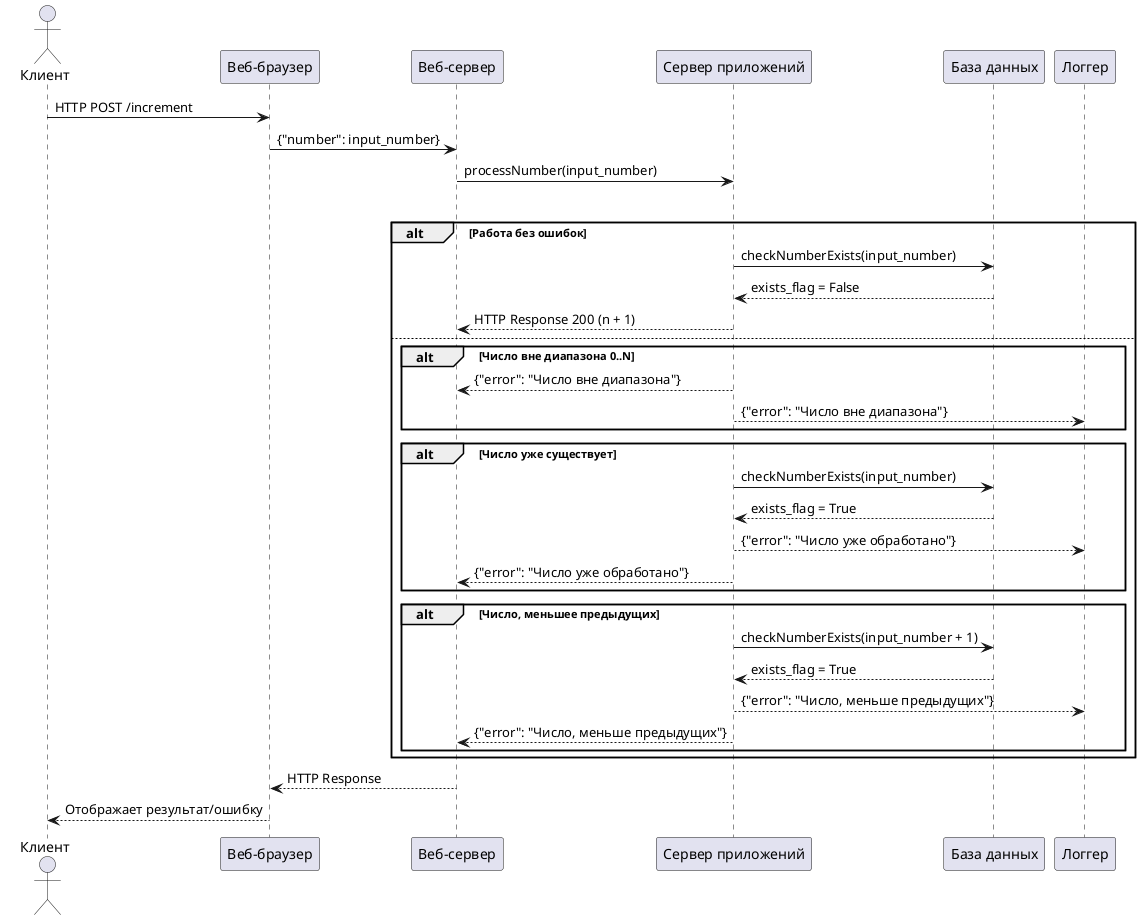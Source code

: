 @startuml "Диаграмма последовательности"
actor Клиент as Client
participant "Веб-браузер" as Browser
participant "Веб-сервер" as WebServer
participant "Сервер приложений" as AppServer
participant "База данных" as Database
participant "Логгер" as Logger

Client -> Browser : HTTP POST /increment
Browser -> WebServer : {"number": input_number}
WebServer -> AppServer : processNumber(input_number)

group "Основная логика обработки"

    alt Работа без ошибок
        AppServer -> Database       : checkNumberExists(input_number)
        Database --> AppServer      : exists_flag = False
        AppServer --> WebServer     : HTTP Response 200 (n + 1)
    else 
    alt Число вне диапазона 0..N
        AppServer --> WebServer     : {"error": "Число вне диапазона"}
        AppServer --> Logger        : {"error": "Число вне диапазона"}
    end
    alt Число уже существует
        AppServer -> Database       : checkNumberExists(input_number)
        Database --> AppServer      : exists_flag = True
        AppServer --> Logger        : {"error": "Число уже обработано"}
        AppServer --> WebServer     : {"error": "Число уже обработано"}
    end
    alt Число, меньшее предыдущих
        AppServer -> Database       : checkNumberExists(input_number + 1)
        Database --> AppServer      : exists_flag = True
        AppServer --> Logger     : {"error": "Число, меньше предыдущих"}
        AppServer --> WebServer     : {"error": "Число, меньше предыдущих"}
    end
end

WebServer --> Browser : HTTP Response
Browser --> Client : Отображает результат/ошибку

@enduml